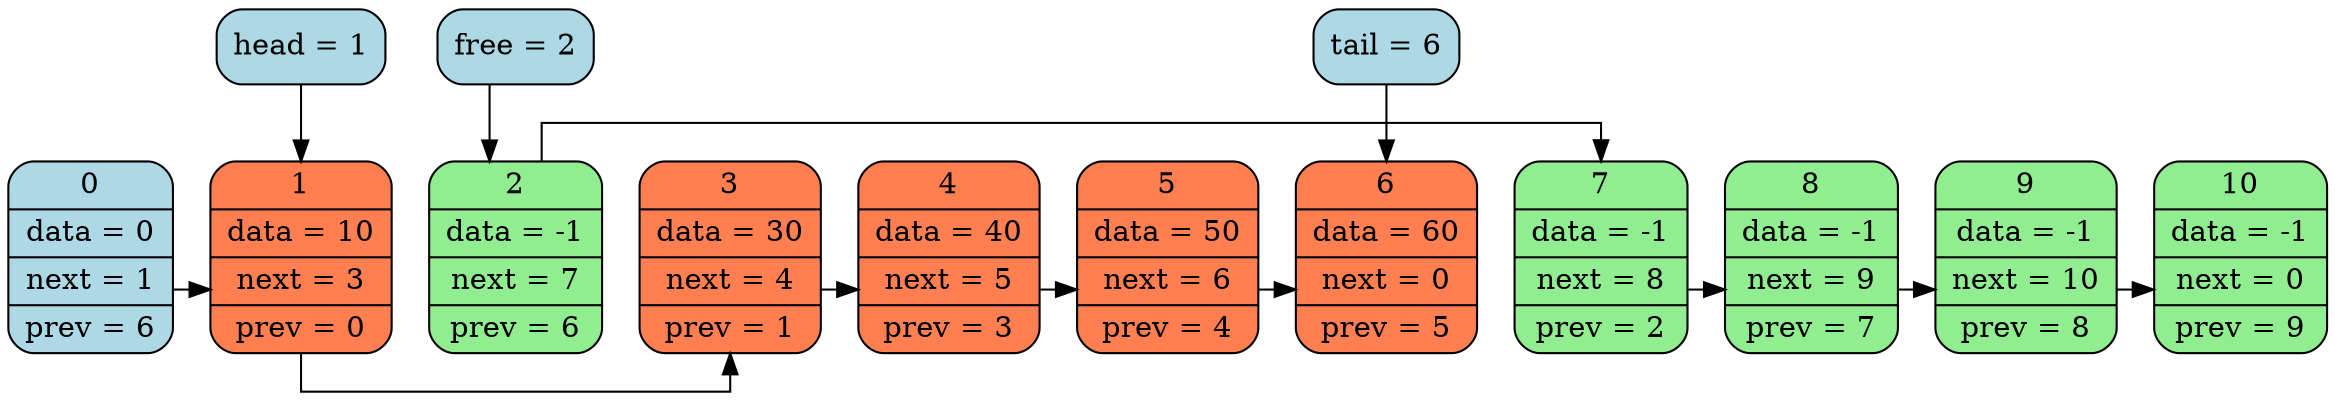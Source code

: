 digraph G
{
splines=ortho;
node[shape="Mrecord", style="rounded, filled"];

free[label = "free = 2", style="rounded,filled", fillcolor = "lightblue"]
head[label = "head = 1", style="rounded,filled", fillcolor = "lightblue"]
tail[label = "tail = 6", style="rounded,filled", fillcolor = "lightblue"]
0[label = "{ <i>0|<d>data = 0|<n>next = 1|<p>prev = 6 }", fillcolor ="lightblue"];
1[label = "{ <i>1|<d>data = 10|<n>next = 3|<p>prev = 0 }", fillcolor = "coral"];
2[label = "{ <i>2|<d>data = -1|<n>next = 7|<p>prev = 6 }", fillcolor = "coral"];
3[label = "{ <i>3|<d>data = 30|<n>next = 4|<p>prev = 1 }", fillcolor = "coral"];
4[label = "{ <i>4|<d>data = 40|<n>next = 5|<p>prev = 3 }", fillcolor = "coral"];
5[label = "{ <i>5|<d>data = 50|<n>next = 6|<p>prev = 4 }", fillcolor = "coral"];
6[label = "{ <i>6|<d>data = 60|<n>next = 0|<p>prev = 5 }", fillcolor = "coral"];
7[label = "{ <i>7|<d>data = -1|<n>next = 8|<p>prev = 2 }", fillcolor = "coral"];
8[label = "{ <i>8|<d>data = -1|<n>next = 9|<p>prev = 7 }", fillcolor = "coral"];
9[label = "{ <i>9|<d>data = -1|<n>next = 10|<p>prev = 8 }", fillcolor = "coral"];
10[label = "{ <i>10|<d>data = -1|<n>next = 0|<p>prev = 9 }", fillcolor = "coral"];

{ rank = same; 0; 1; 2; 3; 4; 5; 6; 7; 8; 9; 10; }
0->1 [weight = 5000, style=invis]
1->2 [weight = 5000, style=invis]
2->3 [weight = 5000, style=invis]
3->4 [weight = 5000, style=invis]
4->5 [weight = 5000, style=invis]
5->6 [weight = 5000, style=invis]
6->7 [weight = 5000, style=invis]
7->8 [weight = 5000, style=invis]
8->9 [weight = 5000, style=invis]
9->10 [weight = 5000, style=invis]

0->1 
1->3 
2->7 
3->4 
4->5 
5->6 
7->8 
8->9 
9->10 

free->2;
2[fillcolor = "lightgreen"];
7[fillcolor = "lightgreen"];
8[fillcolor = "lightgreen"];
9[fillcolor = "lightgreen"];
10[fillcolor = "lightgreen"];
head->1;
tail->6;
}
